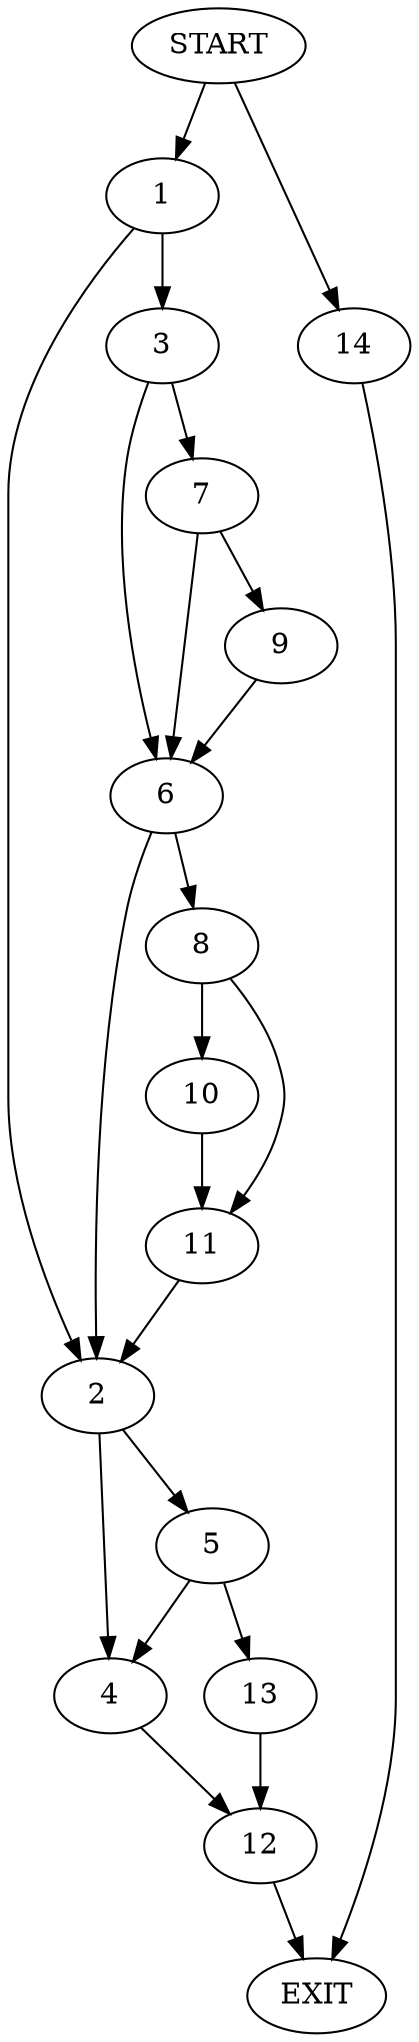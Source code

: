 digraph {
0 [label="START"]
15 [label="EXIT"]
0 -> 1
1 -> 2
1 -> 3
2 -> 4
2 -> 5
3 -> 6
3 -> 7
6 -> 2
6 -> 8
7 -> 6
7 -> 9
9 -> 6
8 -> 10
8 -> 11
10 -> 11
11 -> 2
4 -> 12
5 -> 4
5 -> 13
13 -> 12
12 -> 15
0 -> 14
14 -> 15
}
